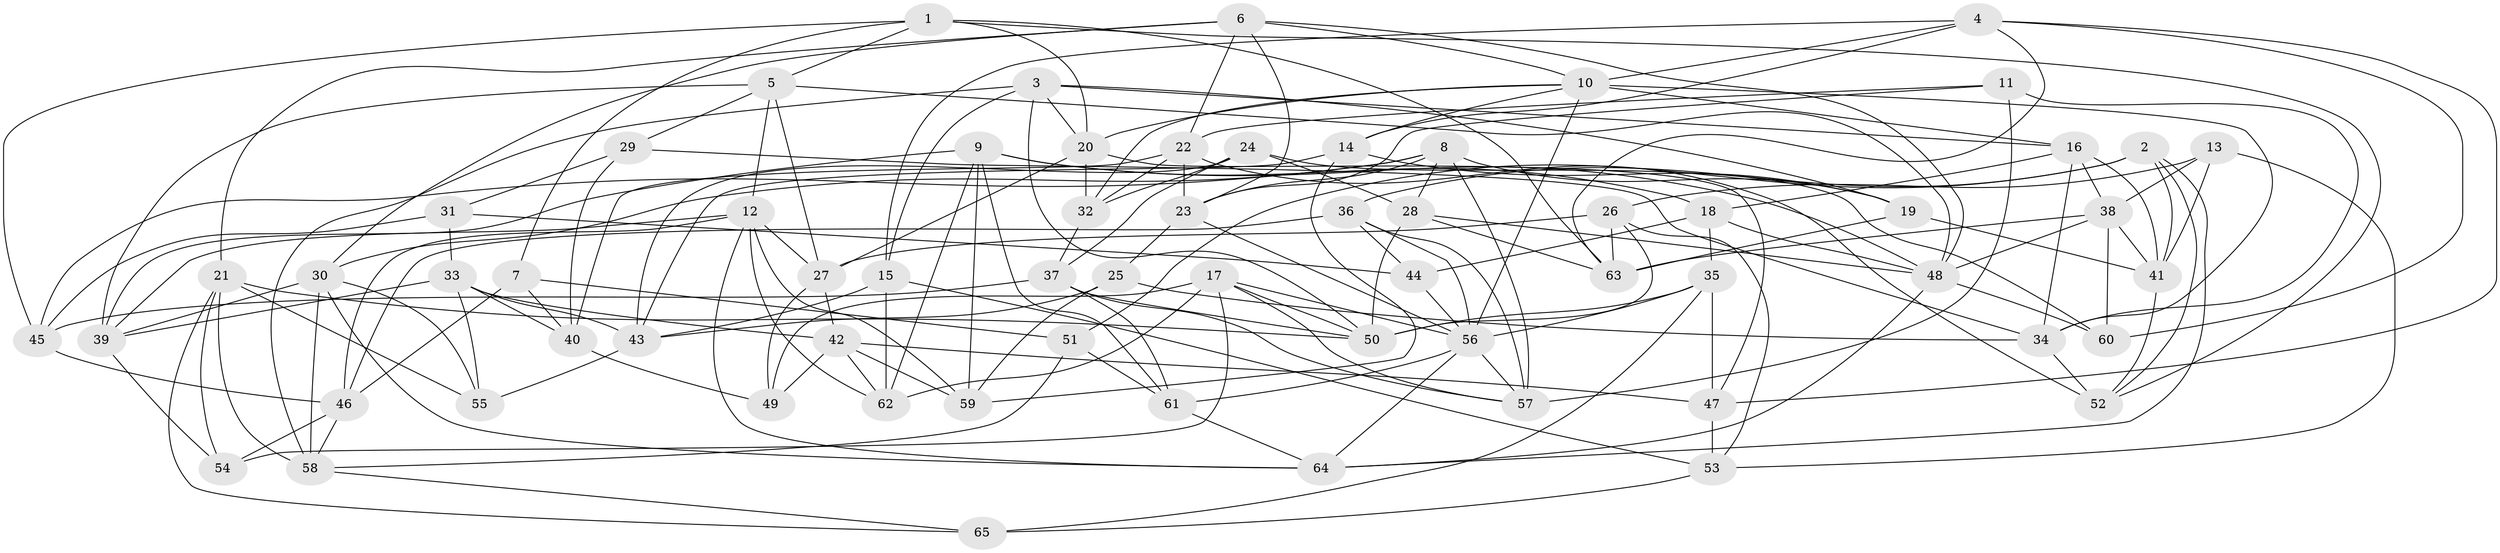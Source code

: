 // original degree distribution, {4: 1.0}
// Generated by graph-tools (version 1.1) at 2025/38/03/04/25 23:38:10]
// undirected, 65 vertices, 177 edges
graph export_dot {
  node [color=gray90,style=filled];
  1;
  2;
  3;
  4;
  5;
  6;
  7;
  8;
  9;
  10;
  11;
  12;
  13;
  14;
  15;
  16;
  17;
  18;
  19;
  20;
  21;
  22;
  23;
  24;
  25;
  26;
  27;
  28;
  29;
  30;
  31;
  32;
  33;
  34;
  35;
  36;
  37;
  38;
  39;
  40;
  41;
  42;
  43;
  44;
  45;
  46;
  47;
  48;
  49;
  50;
  51;
  52;
  53;
  54;
  55;
  56;
  57;
  58;
  59;
  60;
  61;
  62;
  63;
  64;
  65;
  1 -- 5 [weight=1.0];
  1 -- 7 [weight=1.0];
  1 -- 20 [weight=1.0];
  1 -- 45 [weight=1.0];
  1 -- 52 [weight=1.0];
  1 -- 63 [weight=1.0];
  2 -- 36 [weight=1.0];
  2 -- 41 [weight=1.0];
  2 -- 51 [weight=2.0];
  2 -- 52 [weight=1.0];
  2 -- 64 [weight=1.0];
  3 -- 15 [weight=1.0];
  3 -- 16 [weight=1.0];
  3 -- 19 [weight=1.0];
  3 -- 20 [weight=1.0];
  3 -- 50 [weight=1.0];
  3 -- 58 [weight=1.0];
  4 -- 10 [weight=1.0];
  4 -- 14 [weight=1.0];
  4 -- 15 [weight=1.0];
  4 -- 47 [weight=1.0];
  4 -- 60 [weight=1.0];
  4 -- 63 [weight=1.0];
  5 -- 12 [weight=1.0];
  5 -- 27 [weight=1.0];
  5 -- 29 [weight=1.0];
  5 -- 39 [weight=1.0];
  5 -- 48 [weight=1.0];
  6 -- 10 [weight=1.0];
  6 -- 21 [weight=1.0];
  6 -- 22 [weight=1.0];
  6 -- 23 [weight=1.0];
  6 -- 30 [weight=1.0];
  6 -- 48 [weight=1.0];
  7 -- 40 [weight=2.0];
  7 -- 46 [weight=1.0];
  7 -- 51 [weight=2.0];
  8 -- 19 [weight=1.0];
  8 -- 23 [weight=1.0];
  8 -- 28 [weight=1.0];
  8 -- 30 [weight=1.0];
  8 -- 45 [weight=1.0];
  8 -- 57 [weight=1.0];
  9 -- 18 [weight=1.0];
  9 -- 39 [weight=1.0];
  9 -- 48 [weight=1.0];
  9 -- 59 [weight=1.0];
  9 -- 61 [weight=1.0];
  9 -- 62 [weight=1.0];
  10 -- 14 [weight=1.0];
  10 -- 16 [weight=1.0];
  10 -- 20 [weight=1.0];
  10 -- 32 [weight=1.0];
  10 -- 34 [weight=1.0];
  10 -- 56 [weight=1.0];
  11 -- 22 [weight=1.0];
  11 -- 23 [weight=1.0];
  11 -- 34 [weight=1.0];
  11 -- 57 [weight=1.0];
  12 -- 27 [weight=1.0];
  12 -- 39 [weight=1.0];
  12 -- 46 [weight=1.0];
  12 -- 59 [weight=2.0];
  12 -- 62 [weight=1.0];
  12 -- 64 [weight=1.0];
  13 -- 26 [weight=1.0];
  13 -- 38 [weight=1.0];
  13 -- 41 [weight=1.0];
  13 -- 53 [weight=1.0];
  14 -- 19 [weight=2.0];
  14 -- 43 [weight=1.0];
  14 -- 59 [weight=1.0];
  15 -- 43 [weight=1.0];
  15 -- 53 [weight=1.0];
  15 -- 62 [weight=2.0];
  16 -- 18 [weight=1.0];
  16 -- 34 [weight=1.0];
  16 -- 38 [weight=1.0];
  16 -- 41 [weight=1.0];
  17 -- 49 [weight=1.0];
  17 -- 50 [weight=1.0];
  17 -- 54 [weight=1.0];
  17 -- 56 [weight=1.0];
  17 -- 57 [weight=1.0];
  17 -- 62 [weight=1.0];
  18 -- 35 [weight=2.0];
  18 -- 44 [weight=1.0];
  18 -- 48 [weight=1.0];
  19 -- 41 [weight=1.0];
  19 -- 63 [weight=1.0];
  20 -- 27 [weight=1.0];
  20 -- 32 [weight=1.0];
  20 -- 47 [weight=1.0];
  21 -- 50 [weight=1.0];
  21 -- 54 [weight=1.0];
  21 -- 55 [weight=1.0];
  21 -- 58 [weight=1.0];
  21 -- 65 [weight=1.0];
  22 -- 23 [weight=1.0];
  22 -- 32 [weight=2.0];
  22 -- 40 [weight=1.0];
  22 -- 52 [weight=2.0];
  23 -- 25 [weight=1.0];
  23 -- 56 [weight=1.0];
  24 -- 28 [weight=2.0];
  24 -- 32 [weight=1.0];
  24 -- 37 [weight=1.0];
  24 -- 43 [weight=1.0];
  24 -- 60 [weight=1.0];
  25 -- 34 [weight=1.0];
  25 -- 43 [weight=1.0];
  25 -- 59 [weight=1.0];
  26 -- 27 [weight=1.0];
  26 -- 50 [weight=2.0];
  26 -- 53 [weight=1.0];
  26 -- 63 [weight=1.0];
  27 -- 42 [weight=1.0];
  27 -- 49 [weight=1.0];
  28 -- 48 [weight=1.0];
  28 -- 50 [weight=1.0];
  28 -- 63 [weight=1.0];
  29 -- 31 [weight=1.0];
  29 -- 34 [weight=1.0];
  29 -- 40 [weight=1.0];
  30 -- 39 [weight=1.0];
  30 -- 55 [weight=1.0];
  30 -- 58 [weight=1.0];
  30 -- 64 [weight=1.0];
  31 -- 33 [weight=1.0];
  31 -- 44 [weight=2.0];
  31 -- 45 [weight=2.0];
  32 -- 37 [weight=1.0];
  33 -- 39 [weight=1.0];
  33 -- 40 [weight=1.0];
  33 -- 42 [weight=1.0];
  33 -- 43 [weight=1.0];
  33 -- 55 [weight=1.0];
  34 -- 52 [weight=1.0];
  35 -- 47 [weight=1.0];
  35 -- 50 [weight=1.0];
  35 -- 56 [weight=1.0];
  35 -- 65 [weight=1.0];
  36 -- 44 [weight=2.0];
  36 -- 46 [weight=1.0];
  36 -- 56 [weight=1.0];
  36 -- 57 [weight=1.0];
  37 -- 45 [weight=1.0];
  37 -- 50 [weight=1.0];
  37 -- 57 [weight=1.0];
  37 -- 61 [weight=1.0];
  38 -- 41 [weight=1.0];
  38 -- 48 [weight=1.0];
  38 -- 60 [weight=1.0];
  38 -- 63 [weight=1.0];
  39 -- 54 [weight=1.0];
  40 -- 49 [weight=1.0];
  41 -- 52 [weight=1.0];
  42 -- 47 [weight=1.0];
  42 -- 49 [weight=1.0];
  42 -- 59 [weight=1.0];
  42 -- 62 [weight=1.0];
  43 -- 55 [weight=1.0];
  44 -- 56 [weight=1.0];
  45 -- 46 [weight=1.0];
  46 -- 54 [weight=1.0];
  46 -- 58 [weight=1.0];
  47 -- 53 [weight=2.0];
  48 -- 60 [weight=1.0];
  48 -- 64 [weight=1.0];
  51 -- 58 [weight=1.0];
  51 -- 61 [weight=1.0];
  53 -- 65 [weight=1.0];
  56 -- 57 [weight=1.0];
  56 -- 61 [weight=2.0];
  56 -- 64 [weight=1.0];
  58 -- 65 [weight=1.0];
  61 -- 64 [weight=1.0];
}
